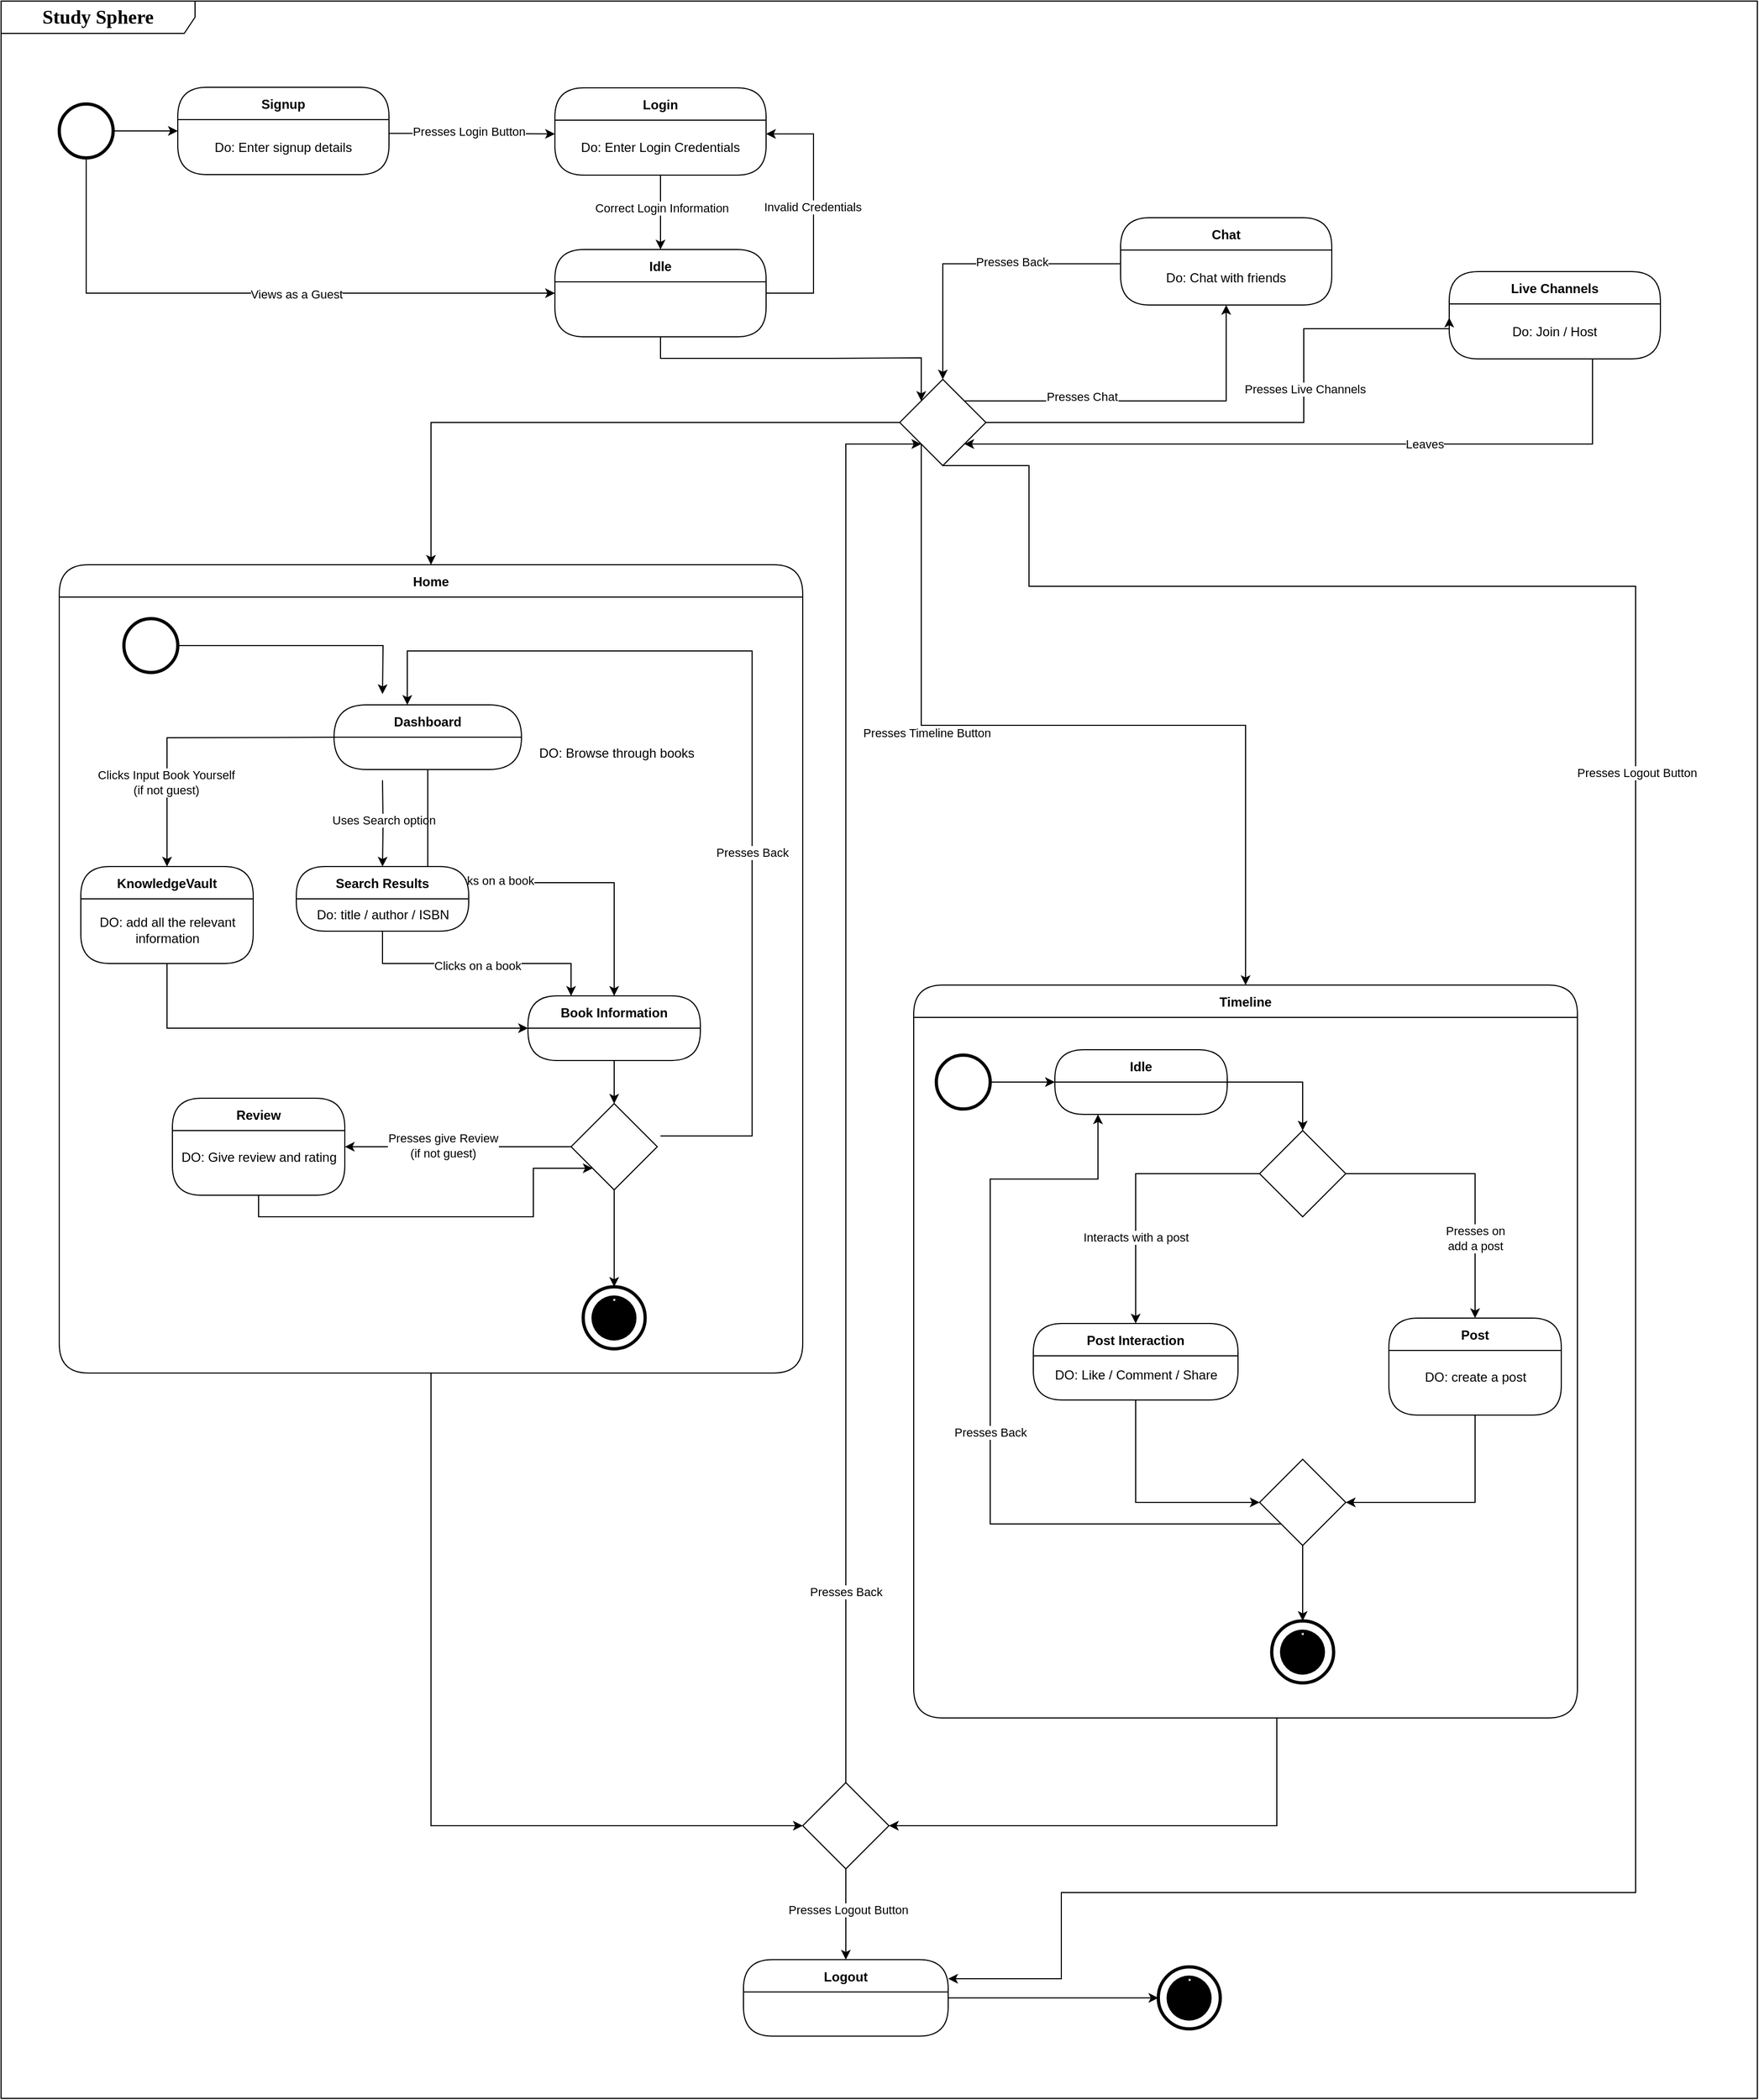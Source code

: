 <mxfile version="26.2.13">
  <diagram name="Page-1" id="58cdce13-f638-feb5-8d6f-7d28b1aa9fa0">
    <mxGraphModel dx="410" dy="1405" grid="0" gridSize="10" guides="1" tooltips="1" connect="1" arrows="1" fold="1" page="1" pageScale="1" pageWidth="1100" pageHeight="850" background="none" math="0" shadow="0">
      <root>
        <mxCell id="0" />
        <mxCell id="1" parent="0" />
        <mxCell id="VmB3OEbuThCwK-7lXrYv-218" style="edgeStyle=orthogonalEdgeStyle;rounded=0;orthogonalLoop=1;jettySize=auto;html=1;exitX=0.5;exitY=1;exitDx=0;exitDy=0;entryX=0;entryY=0.5;entryDx=0;entryDy=0;" parent="1" source="VmB3OEbuThCwK-7lXrYv-219" target="VmB3OEbuThCwK-7lXrYv-318" edge="1">
          <mxGeometry relative="1" as="geometry" />
        </mxCell>
        <mxCell id="VmB3OEbuThCwK-7lXrYv-223" value="" style="group" parent="1" vertex="1" connectable="0">
          <mxGeometry x="3564" y="2105" width="57.5" height="57.5" as="geometry" />
        </mxCell>
        <mxCell id="VmB3OEbuThCwK-7lXrYv-224" value="&lt;hr&gt;&lt;p style=&quot;line-height: 150%;&quot;&gt;&lt;br&gt;&lt;/p&gt;" style="ellipse;whiteSpace=wrap;html=1;aspect=fixed;strokeWidth=3;labelBackgroundColor=none;" parent="VmB3OEbuThCwK-7lXrYv-223" vertex="1">
          <mxGeometry width="57.5" height="57.5" as="geometry" />
        </mxCell>
        <mxCell id="VmB3OEbuThCwK-7lXrYv-225" value="&lt;hr&gt;&lt;p style=&quot;line-height: 150%;&quot;&gt;&lt;br&gt;&lt;/p&gt;" style="ellipse;whiteSpace=wrap;html=1;aspect=fixed;strokeWidth=3;strokeColor=none;labelBackgroundColor=none;fillColor=#000000;" parent="VmB3OEbuThCwK-7lXrYv-223" vertex="1">
          <mxGeometry x="7.667" y="8" width="41.818" height="41.818" as="geometry" />
        </mxCell>
        <mxCell id="VmB3OEbuThCwK-7lXrYv-237" style="edgeStyle=orthogonalEdgeStyle;rounded=0;orthogonalLoop=1;jettySize=auto;html=1;exitX=0.5;exitY=1;exitDx=0;exitDy=0;entryX=0;entryY=0;entryDx=0;entryDy=0;" parent="1" source="VmB3OEbuThCwK-7lXrYv-238" target="VmB3OEbuThCwK-7lXrYv-256" edge="1">
          <mxGeometry relative="1" as="geometry" />
        </mxCell>
        <mxCell id="VmB3OEbuThCwK-7lXrYv-249" style="edgeStyle=orthogonalEdgeStyle;rounded=0;orthogonalLoop=1;jettySize=auto;html=1;exitX=0;exitY=0.5;exitDx=0;exitDy=0;entryX=0.5;entryY=0;entryDx=0;entryDy=0;" parent="1" source="VmB3OEbuThCwK-7lXrYv-256" target="VmB3OEbuThCwK-7lXrYv-219" edge="1">
          <mxGeometry relative="1" as="geometry" />
        </mxCell>
        <mxCell id="VmB3OEbuThCwK-7lXrYv-250" style="edgeStyle=orthogonalEdgeStyle;rounded=0;orthogonalLoop=1;jettySize=auto;html=1;exitX=0;exitY=1;exitDx=0;exitDy=0;entryX=0.5;entryY=0;entryDx=0;entryDy=0;" parent="1" source="VmB3OEbuThCwK-7lXrYv-256" target="VmB3OEbuThCwK-7lXrYv-283" edge="1">
          <mxGeometry relative="1" as="geometry" />
        </mxCell>
        <mxCell id="VmB3OEbuThCwK-7lXrYv-251" value="Presses Timeline Button" style="edgeLabel;html=1;align=center;verticalAlign=middle;resizable=0;points=[];" parent="VmB3OEbuThCwK-7lXrYv-250" vertex="1" connectable="0">
          <mxGeometry x="-0.337" y="3" relative="1" as="geometry">
            <mxPoint y="10" as="offset" />
          </mxGeometry>
        </mxCell>
        <mxCell id="VmB3OEbuThCwK-7lXrYv-252" style="edgeStyle=orthogonalEdgeStyle;rounded=0;orthogonalLoop=1;jettySize=auto;html=1;exitX=1;exitY=0;exitDx=0;exitDy=0;entryX=0.5;entryY=1;entryDx=0;entryDy=0;" parent="1" source="VmB3OEbuThCwK-7lXrYv-256" target="VmB3OEbuThCwK-7lXrYv-307" edge="1">
          <mxGeometry relative="1" as="geometry" />
        </mxCell>
        <mxCell id="VmB3OEbuThCwK-7lXrYv-253" value="Presses Chat" style="edgeLabel;html=1;align=center;verticalAlign=middle;resizable=0;points=[];" parent="VmB3OEbuThCwK-7lXrYv-252" vertex="1" connectable="0">
          <mxGeometry x="-0.347" y="4" relative="1" as="geometry">
            <mxPoint as="offset" />
          </mxGeometry>
        </mxCell>
        <mxCell id="VmB3OEbuThCwK-7lXrYv-254" style="edgeStyle=orthogonalEdgeStyle;rounded=0;orthogonalLoop=1;jettySize=auto;html=1;exitX=1;exitY=0.5;exitDx=0;exitDy=0;entryX=0;entryY=0.25;entryDx=0;entryDy=0;" parent="1" source="VmB3OEbuThCwK-7lXrYv-256" target="VmB3OEbuThCwK-7lXrYv-312" edge="1">
          <mxGeometry relative="1" as="geometry">
            <Array as="points">
              <mxPoint x="3699" y="672" />
              <mxPoint x="3699" y="585" />
            </Array>
          </mxGeometry>
        </mxCell>
        <mxCell id="VmB3OEbuThCwK-7lXrYv-255" value="Presses Live Channels" style="edgeLabel;html=1;align=center;verticalAlign=middle;resizable=0;points=[];" parent="VmB3OEbuThCwK-7lXrYv-254" vertex="1" connectable="0">
          <mxGeometry x="0.239" y="-1" relative="1" as="geometry">
            <mxPoint as="offset" />
          </mxGeometry>
        </mxCell>
        <mxCell id="VmB3OEbuThCwK-7lXrYv-256" value="" style="rhombus;whiteSpace=wrap;html=1;" parent="1" vertex="1">
          <mxGeometry x="3324" y="632" width="80" height="80" as="geometry" />
        </mxCell>
        <mxCell id="VmB3OEbuThCwK-7lXrYv-282" style="edgeStyle=orthogonalEdgeStyle;rounded=0;orthogonalLoop=1;jettySize=auto;html=1;exitX=0.5;exitY=1;exitDx=0;exitDy=0;entryX=1;entryY=0.5;entryDx=0;entryDy=0;" parent="1" source="VmB3OEbuThCwK-7lXrYv-283" target="VmB3OEbuThCwK-7lXrYv-318" edge="1">
          <mxGeometry relative="1" as="geometry">
            <Array as="points">
              <mxPoint x="3674" y="1974" />
            </Array>
          </mxGeometry>
        </mxCell>
        <mxCell id="VmB3OEbuThCwK-7lXrYv-306" value="Chat" style="swimlane;fontStyle=1;align=center;verticalAlign=middle;childLayout=stackLayout;horizontal=1;startSize=30;horizontalStack=0;resizeParent=0;resizeLast=1;container=0;collapsible=0;rounded=1;arcSize=30;swimlaneFillColor=none;dropTarget=0;" parent="1" vertex="1">
          <mxGeometry x="3529" y="482" width="196" height="81" as="geometry" />
        </mxCell>
        <mxCell id="VmB3OEbuThCwK-7lXrYv-307" value="Do: Chat with friends" style="text;html=1;strokeColor=none;fillColor=none;align=center;verticalAlign=middle;spacingLeft=4;spacingRight=4;whiteSpace=wrap;overflow=hidden;rotatable=0;fontColor=#000000;" parent="VmB3OEbuThCwK-7lXrYv-306" vertex="1">
          <mxGeometry y="30" width="196" height="51" as="geometry" />
        </mxCell>
        <mxCell id="VmB3OEbuThCwK-7lXrYv-308" value="Subtitle" style="text;html=1;strokeColor=none;fillColor=none;align=center;verticalAlign=middle;spacingLeft=4;spacingRight=4;whiteSpace=wrap;overflow=hidden;rotatable=0;fontColor=#000000;" parent="VmB3OEbuThCwK-7lXrYv-306" vertex="1">
          <mxGeometry y="81" width="196" as="geometry" />
        </mxCell>
        <mxCell id="VmB3OEbuThCwK-7lXrYv-309" style="edgeStyle=orthogonalEdgeStyle;rounded=0;orthogonalLoop=1;jettySize=auto;html=1;exitX=0;exitY=0.25;exitDx=0;exitDy=0;entryX=0.5;entryY=0;entryDx=0;entryDy=0;" parent="1" source="VmB3OEbuThCwK-7lXrYv-307" target="VmB3OEbuThCwK-7lXrYv-256" edge="1">
          <mxGeometry relative="1" as="geometry" />
        </mxCell>
        <mxCell id="VmB3OEbuThCwK-7lXrYv-310" value="Presses Back" style="edgeLabel;html=1;align=center;verticalAlign=middle;resizable=0;points=[];" parent="VmB3OEbuThCwK-7lXrYv-309" vertex="1" connectable="0">
          <mxGeometry x="-0.255" y="-2" relative="1" as="geometry">
            <mxPoint as="offset" />
          </mxGeometry>
        </mxCell>
        <mxCell id="VmB3OEbuThCwK-7lXrYv-311" value="Live Channels" style="swimlane;fontStyle=1;align=center;verticalAlign=middle;childLayout=stackLayout;horizontal=1;startSize=30;horizontalStack=0;resizeParent=0;resizeLast=1;container=0;collapsible=0;rounded=1;arcSize=30;swimlaneFillColor=none;dropTarget=0;" parent="1" vertex="1">
          <mxGeometry x="3834" y="532" width="196" height="81" as="geometry" />
        </mxCell>
        <mxCell id="VmB3OEbuThCwK-7lXrYv-312" value="Do: Join / Host" style="text;html=1;strokeColor=none;fillColor=none;align=center;verticalAlign=middle;spacingLeft=4;spacingRight=4;whiteSpace=wrap;overflow=hidden;rotatable=0;fontColor=#000000;" parent="VmB3OEbuThCwK-7lXrYv-311" vertex="1">
          <mxGeometry y="30" width="196" height="51" as="geometry" />
        </mxCell>
        <mxCell id="VmB3OEbuThCwK-7lXrYv-313" value="Subtitle" style="text;html=1;strokeColor=none;fillColor=none;align=center;verticalAlign=middle;spacingLeft=4;spacingRight=4;whiteSpace=wrap;overflow=hidden;rotatable=0;fontColor=#000000;" parent="VmB3OEbuThCwK-7lXrYv-311" vertex="1">
          <mxGeometry y="81" width="196" as="geometry" />
        </mxCell>
        <mxCell id="VmB3OEbuThCwK-7lXrYv-314" style="edgeStyle=orthogonalEdgeStyle;rounded=0;orthogonalLoop=1;jettySize=auto;html=1;entryX=0.5;entryY=0;entryDx=0;entryDy=0;exitX=0.5;exitY=1;exitDx=0;exitDy=0;" parent="1" source="VmB3OEbuThCwK-7lXrYv-318" target="VmB3OEbuThCwK-7lXrYv-320" edge="1">
          <mxGeometry relative="1" as="geometry">
            <mxPoint x="3254" y="2114" as="sourcePoint" />
          </mxGeometry>
        </mxCell>
        <mxCell id="VmB3OEbuThCwK-7lXrYv-315" value="Presses Logout Button" style="edgeLabel;html=1;align=center;verticalAlign=middle;resizable=0;points=[];" parent="VmB3OEbuThCwK-7lXrYv-314" vertex="1" connectable="0">
          <mxGeometry x="-0.108" y="2" relative="1" as="geometry">
            <mxPoint as="offset" />
          </mxGeometry>
        </mxCell>
        <mxCell id="VmB3OEbuThCwK-7lXrYv-316" style="edgeStyle=orthogonalEdgeStyle;rounded=0;orthogonalLoop=1;jettySize=auto;html=1;exitX=0.5;exitY=0;exitDx=0;exitDy=0;entryX=0;entryY=1;entryDx=0;entryDy=0;" parent="1" source="VmB3OEbuThCwK-7lXrYv-318" target="VmB3OEbuThCwK-7lXrYv-256" edge="1">
          <mxGeometry relative="1" as="geometry">
            <Array as="points">
              <mxPoint x="3274" y="692" />
            </Array>
            <mxPoint x="3312" y="740" as="targetPoint" />
          </mxGeometry>
        </mxCell>
        <mxCell id="VmB3OEbuThCwK-7lXrYv-317" value="Presses Back" style="edgeLabel;html=1;align=center;verticalAlign=middle;resizable=0;points=[];" parent="VmB3OEbuThCwK-7lXrYv-316" vertex="1" connectable="0">
          <mxGeometry x="-0.416" y="2" relative="1" as="geometry">
            <mxPoint x="2" y="206" as="offset" />
          </mxGeometry>
        </mxCell>
        <mxCell id="VmB3OEbuThCwK-7lXrYv-318" value="" style="rhombus;whiteSpace=wrap;html=1;" parent="1" vertex="1">
          <mxGeometry x="3234" y="1934" width="80" height="80" as="geometry" />
        </mxCell>
        <mxCell id="VmB3OEbuThCwK-7lXrYv-319" style="edgeStyle=orthogonalEdgeStyle;rounded=0;orthogonalLoop=1;jettySize=auto;html=1;exitX=1;exitY=0.5;exitDx=0;exitDy=0;entryX=0;entryY=0.5;entryDx=0;entryDy=0;" parent="1" source="VmB3OEbuThCwK-7lXrYv-320" target="VmB3OEbuThCwK-7lXrYv-224" edge="1">
          <mxGeometry relative="1" as="geometry" />
        </mxCell>
        <mxCell id="VmB3OEbuThCwK-7lXrYv-320" value="Logout" style="swimlane;fontStyle=1;align=center;verticalAlign=middle;childLayout=stackLayout;horizontal=1;startSize=30;horizontalStack=0;resizeParent=0;resizeLast=1;container=0;collapsible=0;rounded=1;arcSize=30;swimlaneFillColor=none;dropTarget=0;" parent="1" vertex="1">
          <mxGeometry x="3179" y="2098.25" width="190" height="71" as="geometry" />
        </mxCell>
        <mxCell id="VmB3OEbuThCwK-7lXrYv-321" style="edgeStyle=orthogonalEdgeStyle;rounded=0;orthogonalLoop=1;jettySize=auto;html=1;exitX=0.5;exitY=1;exitDx=0;exitDy=0;entryX=1;entryY=1;entryDx=0;entryDy=0;" parent="1" source="VmB3OEbuThCwK-7lXrYv-312" target="VmB3OEbuThCwK-7lXrYv-256" edge="1">
          <mxGeometry relative="1" as="geometry">
            <Array as="points">
              <mxPoint x="3967" y="692" />
            </Array>
          </mxGeometry>
        </mxCell>
        <mxCell id="VmB3OEbuThCwK-7lXrYv-322" value="Leaves" style="edgeLabel;html=1;align=center;verticalAlign=middle;resizable=0;points=[];" parent="VmB3OEbuThCwK-7lXrYv-321" vertex="1" connectable="0">
          <mxGeometry x="-0.225" relative="1" as="geometry">
            <mxPoint as="offset" />
          </mxGeometry>
        </mxCell>
        <mxCell id="VmB3OEbuThCwK-7lXrYv-323" style="edgeStyle=orthogonalEdgeStyle;rounded=0;orthogonalLoop=1;jettySize=auto;html=1;exitX=0.5;exitY=1;exitDx=0;exitDy=0;entryX=1;entryY=0.25;entryDx=0;entryDy=0;" parent="1" source="VmB3OEbuThCwK-7lXrYv-256" target="VmB3OEbuThCwK-7lXrYv-320" edge="1">
          <mxGeometry relative="1" as="geometry">
            <Array as="points">
              <mxPoint x="3444" y="824" />
              <mxPoint x="4007" y="824" />
              <mxPoint x="4007" y="2036" />
              <mxPoint x="3474" y="2036" />
              <mxPoint x="3474" y="2116" />
            </Array>
          </mxGeometry>
        </mxCell>
        <mxCell id="VmB3OEbuThCwK-7lXrYv-324" value="Presses Logout Button" style="edgeLabel;html=1;align=center;verticalAlign=middle;resizable=0;points=[];" parent="VmB3OEbuThCwK-7lXrYv-323" vertex="1" connectable="0">
          <mxGeometry x="0.384" y="1" relative="1" as="geometry">
            <mxPoint y="-930" as="offset" />
          </mxGeometry>
        </mxCell>
        <mxCell id="VmB3OEbuThCwK-7lXrYv-326" value="" style="group" parent="1" vertex="1" connectable="0">
          <mxGeometry x="2544" y="804" width="1576" height="1423" as="geometry" />
        </mxCell>
        <mxCell id="VmB3OEbuThCwK-7lXrYv-330" value="&lt;span style=&quot;font-size: 18px;&quot;&gt;&lt;b&gt;Study Sphere&lt;/b&gt;&lt;/span&gt;" style="shape=umlFrame;whiteSpace=wrap;html=1;rounded=1;shadow=0;comic=0;labelBackgroundColor=none;strokeWidth=1;fontFamily=Verdana;fontSize=12;align=center;width=180;height=30;movable=1;resizable=1;rotatable=1;deletable=1;editable=1;locked=0;connectable=1;" parent="VmB3OEbuThCwK-7lXrYv-326" vertex="1">
          <mxGeometry x="-54" y="-523" width="1630" height="1946" as="geometry" />
        </mxCell>
        <mxCell id="VmB3OEbuThCwK-7lXrYv-219" value="Home" style="swimlane;fontStyle=1;align=center;verticalAlign=middle;childLayout=stackLayout;horizontal=1;startSize=30;horizontalStack=0;resizeParent=0;resizeLast=1;container=0;collapsible=0;rounded=1;arcSize=30;swimlaneFillColor=none;dropTarget=0;labelBackgroundColor=none;" parent="VmB3OEbuThCwK-7lXrYv-326" vertex="1">
          <mxGeometry width="690" height="750" as="geometry" />
        </mxCell>
        <mxCell id="VmB3OEbuThCwK-7lXrYv-241" style="edgeStyle=orthogonalEdgeStyle;rounded=0;orthogonalLoop=1;jettySize=auto;html=1;exitX=1;exitY=0.5;exitDx=0;exitDy=0;entryX=0.5;entryY=0;entryDx=0;entryDy=0;" parent="VmB3OEbuThCwK-7lXrYv-326" source="VmB3OEbuThCwK-7lXrYv-242" edge="1">
          <mxGeometry relative="1" as="geometry">
            <mxPoint x="300" y="120" as="targetPoint" />
          </mxGeometry>
        </mxCell>
        <mxCell id="VmB3OEbuThCwK-7lXrYv-242" value="" style="ellipse;whiteSpace=wrap;html=1;aspect=fixed;strokeWidth=3;labelBackgroundColor=none;" parent="VmB3OEbuThCwK-7lXrYv-326" vertex="1">
          <mxGeometry x="60" y="50" width="50" height="50" as="geometry" />
        </mxCell>
        <mxCell id="VmB3OEbuThCwK-7lXrYv-244" style="edgeStyle=orthogonalEdgeStyle;rounded=0;orthogonalLoop=1;jettySize=auto;html=1;exitX=0.5;exitY=1;exitDx=0;exitDy=0;entryX=0.5;entryY=0;entryDx=0;entryDy=0;" parent="VmB3OEbuThCwK-7lXrYv-326" target="VmB3OEbuThCwK-7lXrYv-265" edge="1">
          <mxGeometry relative="1" as="geometry">
            <mxPoint x="300" y="200" as="sourcePoint" />
          </mxGeometry>
        </mxCell>
        <mxCell id="VmB3OEbuThCwK-7lXrYv-245" value="Uses Search option" style="edgeLabel;html=1;align=center;verticalAlign=middle;resizable=0;points=[];" parent="VmB3OEbuThCwK-7lXrYv-244" vertex="1" connectable="0">
          <mxGeometry x="-0.08" relative="1" as="geometry">
            <mxPoint as="offset" />
          </mxGeometry>
        </mxCell>
        <mxCell id="VmB3OEbuThCwK-7lXrYv-246" style="edgeStyle=orthogonalEdgeStyle;rounded=0;orthogonalLoop=1;jettySize=auto;html=1;exitX=0;exitY=0.5;exitDx=0;exitDy=0;entryX=0.5;entryY=0;entryDx=0;entryDy=0;" parent="VmB3OEbuThCwK-7lXrYv-326" target="VmB3OEbuThCwK-7lXrYv-267" edge="1">
          <mxGeometry relative="1" as="geometry">
            <mxPoint x="260" y="160" as="sourcePoint" />
          </mxGeometry>
        </mxCell>
        <mxCell id="VmB3OEbuThCwK-7lXrYv-247" value="&lt;div&gt;Clicks Input Book Yourself&lt;/div&gt;&lt;div&gt;(if not guest)&lt;br&gt;&lt;/div&gt;" style="edgeLabel;html=1;align=center;verticalAlign=middle;resizable=0;points=[];" parent="VmB3OEbuThCwK-7lXrYv-246" vertex="1" connectable="0">
          <mxGeometry x="0.44" y="-1" relative="1" as="geometry">
            <mxPoint as="offset" />
          </mxGeometry>
        </mxCell>
        <mxCell id="VmB3OEbuThCwK-7lXrYv-257" style="edgeStyle=orthogonalEdgeStyle;rounded=0;orthogonalLoop=1;jettySize=auto;html=1;exitX=0.5;exitY=1;exitDx=0;exitDy=0;" parent="VmB3OEbuThCwK-7lXrYv-326" source="VmB3OEbuThCwK-7lXrYv-259" target="VmB3OEbuThCwK-7lXrYv-261" edge="1">
          <mxGeometry relative="1" as="geometry" />
        </mxCell>
        <mxCell id="VmB3OEbuThCwK-7lXrYv-258" value="Clicks on a book" style="edgeLabel;html=1;align=center;verticalAlign=middle;resizable=0;points=[];" parent="VmB3OEbuThCwK-7lXrYv-257" vertex="1" connectable="0">
          <mxGeometry x="-0.148" y="2" relative="1" as="geometry">
            <mxPoint as="offset" />
          </mxGeometry>
        </mxCell>
        <mxCell id="VmB3OEbuThCwK-7lXrYv-259" value="Dashboard" style="swimlane;fontStyle=1;align=center;verticalAlign=middle;childLayout=stackLayout;horizontal=1;startSize=30;horizontalStack=0;resizeParent=0;resizeLast=1;container=0;collapsible=0;rounded=1;arcSize=50;swimlaneFillColor=none;dropTarget=0;" parent="VmB3OEbuThCwK-7lXrYv-326" vertex="1">
          <mxGeometry x="255" y="130" width="174" height="60" as="geometry" />
        </mxCell>
        <mxCell id="VmB3OEbuThCwK-7lXrYv-260" style="edgeStyle=orthogonalEdgeStyle;rounded=0;orthogonalLoop=1;jettySize=auto;html=1;exitX=0.5;exitY=1;exitDx=0;exitDy=0;entryX=0.5;entryY=0;entryDx=0;entryDy=0;" parent="VmB3OEbuThCwK-7lXrYv-326" source="VmB3OEbuThCwK-7lXrYv-261" target="VmB3OEbuThCwK-7lXrYv-273" edge="1">
          <mxGeometry relative="1" as="geometry" />
        </mxCell>
        <mxCell id="VmB3OEbuThCwK-7lXrYv-261" value="Book Information" style="swimlane;fontStyle=1;align=center;verticalAlign=middle;childLayout=stackLayout;horizontal=1;startSize=30;horizontalStack=0;resizeParent=0;resizeLast=1;container=0;collapsible=0;rounded=1;arcSize=30;swimlaneFillColor=none;dropTarget=0;" parent="VmB3OEbuThCwK-7lXrYv-326" vertex="1">
          <mxGeometry x="435" y="400.0" width="160" height="60" as="geometry" />
        </mxCell>
        <mxCell id="VmB3OEbuThCwK-7lXrYv-262" value="DO: Browse through books" style="text;html=1;align=center;verticalAlign=middle;resizable=0;points=[];autosize=1;strokeColor=none;fillColor=none;" parent="VmB3OEbuThCwK-7lXrYv-326" vertex="1">
          <mxGeometry x="432" y="160" width="170" height="30" as="geometry" />
        </mxCell>
        <mxCell id="VmB3OEbuThCwK-7lXrYv-263" style="edgeStyle=orthogonalEdgeStyle;rounded=0;orthogonalLoop=1;jettySize=auto;html=1;exitX=0.5;exitY=1;exitDx=0;exitDy=0;entryX=0.25;entryY=0;entryDx=0;entryDy=0;" parent="VmB3OEbuThCwK-7lXrYv-326" source="VmB3OEbuThCwK-7lXrYv-265" target="VmB3OEbuThCwK-7lXrYv-261" edge="1">
          <mxGeometry relative="1" as="geometry" />
        </mxCell>
        <mxCell id="VmB3OEbuThCwK-7lXrYv-264" value="Clicks on a book" style="edgeLabel;html=1;align=center;verticalAlign=middle;resizable=0;points=[];" parent="VmB3OEbuThCwK-7lXrYv-263" vertex="1" connectable="0">
          <mxGeometry x="0.006" y="-2" relative="1" as="geometry">
            <mxPoint as="offset" />
          </mxGeometry>
        </mxCell>
        <mxCell id="VmB3OEbuThCwK-7lXrYv-265" value="Search Results" style="swimlane;fontStyle=1;align=center;verticalAlign=middle;childLayout=stackLayout;horizontal=1;startSize=30;horizontalStack=0;resizeParent=0;resizeLast=1;container=0;collapsible=0;rounded=1;arcSize=30;swimlaneFillColor=none;dropTarget=0;" parent="VmB3OEbuThCwK-7lXrYv-326" vertex="1">
          <mxGeometry x="220" y="280" width="160" height="60" as="geometry" />
        </mxCell>
        <mxCell id="VmB3OEbuThCwK-7lXrYv-266" style="edgeStyle=orthogonalEdgeStyle;rounded=0;orthogonalLoop=1;jettySize=auto;html=1;exitX=0.5;exitY=1;exitDx=0;exitDy=0;entryX=0;entryY=0.5;entryDx=0;entryDy=0;" parent="VmB3OEbuThCwK-7lXrYv-326" source="VmB3OEbuThCwK-7lXrYv-267" target="VmB3OEbuThCwK-7lXrYv-261" edge="1">
          <mxGeometry relative="1" as="geometry" />
        </mxCell>
        <mxCell id="VmB3OEbuThCwK-7lXrYv-267" value="KnowledgeVault" style="swimlane;fontStyle=1;align=center;verticalAlign=middle;childLayout=stackLayout;horizontal=1;startSize=30;horizontalStack=0;resizeParent=0;resizeLast=1;container=0;collapsible=0;rounded=1;arcSize=30;swimlaneFillColor=none;dropTarget=0;" parent="VmB3OEbuThCwK-7lXrYv-326" vertex="1">
          <mxGeometry x="20" y="280" width="160" height="90" as="geometry" />
        </mxCell>
        <mxCell id="VmB3OEbuThCwK-7lXrYv-268" value="&lt;div&gt;DO: add all the relevant&lt;/div&gt;&lt;div&gt;information&lt;br&gt;&lt;/div&gt;" style="text;html=1;align=center;verticalAlign=middle;resizable=0;points=[];autosize=1;strokeColor=none;fillColor=none;" parent="VmB3OEbuThCwK-7lXrYv-326" vertex="1">
          <mxGeometry x="25" y="319.0" width="150" height="40" as="geometry" />
        </mxCell>
        <mxCell id="VmB3OEbuThCwK-7lXrYv-269" value="Do: title / author / ISBN" style="text;html=1;align=center;verticalAlign=middle;resizable=0;points=[];autosize=1;strokeColor=none;fillColor=none;" parent="VmB3OEbuThCwK-7lXrYv-326" vertex="1">
          <mxGeometry x="225" y="310" width="150" height="30" as="geometry" />
        </mxCell>
        <mxCell id="VmB3OEbuThCwK-7lXrYv-270" style="edgeStyle=orthogonalEdgeStyle;rounded=0;orthogonalLoop=1;jettySize=auto;html=1;exitX=1;exitY=0.5;exitDx=0;exitDy=0;entryX=1;entryY=0;entryDx=0;entryDy=0;" parent="VmB3OEbuThCwK-7lXrYv-326" edge="1">
          <mxGeometry relative="1" as="geometry">
            <Array as="points">
              <mxPoint x="643" y="530.0" />
              <mxPoint x="643" y="80" />
              <mxPoint x="323" y="80" />
            </Array>
            <mxPoint x="558" y="530" as="sourcePoint" />
            <mxPoint x="323" y="130" as="targetPoint" />
          </mxGeometry>
        </mxCell>
        <mxCell id="VmB3OEbuThCwK-7lXrYv-271" value="Presses Back" style="edgeLabel;html=1;align=center;verticalAlign=middle;resizable=0;points=[];" parent="VmB3OEbuThCwK-7lXrYv-270" vertex="1" connectable="0">
          <mxGeometry x="-0.231" relative="1" as="geometry">
            <mxPoint as="offset" />
          </mxGeometry>
        </mxCell>
        <mxCell id="VmB3OEbuThCwK-7lXrYv-272" style="edgeStyle=orthogonalEdgeStyle;rounded=0;orthogonalLoop=1;jettySize=auto;html=1;exitX=0.5;exitY=1;exitDx=0;exitDy=0;entryX=0.5;entryY=0;entryDx=0;entryDy=0;" parent="VmB3OEbuThCwK-7lXrYv-326" source="VmB3OEbuThCwK-7lXrYv-273" target="VmB3OEbuThCwK-7lXrYv-278" edge="1">
          <mxGeometry relative="1" as="geometry" />
        </mxCell>
        <mxCell id="VmB3OEbuThCwK-7lXrYv-273" value="" style="rhombus;whiteSpace=wrap;html=1;" parent="VmB3OEbuThCwK-7lXrYv-326" vertex="1">
          <mxGeometry x="475" y="500.0" width="80" height="80" as="geometry" />
        </mxCell>
        <mxCell id="VmB3OEbuThCwK-7lXrYv-274" style="edgeStyle=orthogonalEdgeStyle;rounded=0;orthogonalLoop=1;jettySize=auto;html=1;exitX=0.5;exitY=1;exitDx=0;exitDy=0;entryX=0;entryY=1;entryDx=0;entryDy=0;" parent="VmB3OEbuThCwK-7lXrYv-326" source="VmB3OEbuThCwK-7lXrYv-275" target="VmB3OEbuThCwK-7lXrYv-273" edge="1">
          <mxGeometry relative="1" as="geometry">
            <Array as="points">
              <mxPoint x="185" y="605.0" />
              <mxPoint x="440" y="605.0" />
              <mxPoint x="440" y="560.0" />
            </Array>
          </mxGeometry>
        </mxCell>
        <mxCell id="VmB3OEbuThCwK-7lXrYv-275" value="Review" style="swimlane;fontStyle=1;align=center;verticalAlign=middle;childLayout=stackLayout;horizontal=1;startSize=30;horizontalStack=0;resizeParent=0;resizeLast=1;container=0;collapsible=0;rounded=1;arcSize=30;swimlaneFillColor=none;dropTarget=0;" parent="VmB3OEbuThCwK-7lXrYv-326" vertex="1">
          <mxGeometry x="105" y="495.0" width="160" height="90" as="geometry" />
        </mxCell>
        <mxCell id="VmB3OEbuThCwK-7lXrYv-276" value="&lt;div&gt;DO: Give review and rating&lt;br&gt;&lt;/div&gt;" style="text;html=1;align=center;verticalAlign=middle;resizable=0;points=[];autosize=1;strokeColor=none;fillColor=none;" parent="VmB3OEbuThCwK-7lXrYv-326" vertex="1">
          <mxGeometry x="100" y="535.0" width="170" height="30" as="geometry" />
        </mxCell>
        <mxCell id="VmB3OEbuThCwK-7lXrYv-277" value="" style="group" parent="VmB3OEbuThCwK-7lXrYv-326" vertex="1" connectable="0">
          <mxGeometry x="486.25" y="670.0" width="57.5" height="57.5" as="geometry" />
        </mxCell>
        <mxCell id="VmB3OEbuThCwK-7lXrYv-278" value="&lt;hr&gt;&lt;p style=&quot;line-height: 150%;&quot;&gt;&lt;br&gt;&lt;/p&gt;" style="ellipse;whiteSpace=wrap;html=1;aspect=fixed;strokeWidth=3;labelBackgroundColor=none;" parent="VmB3OEbuThCwK-7lXrYv-277" vertex="1">
          <mxGeometry width="57.5" height="57.5" as="geometry" />
        </mxCell>
        <mxCell id="VmB3OEbuThCwK-7lXrYv-279" value="&lt;hr&gt;&lt;p style=&quot;line-height: 150%;&quot;&gt;&lt;br&gt;&lt;/p&gt;" style="ellipse;whiteSpace=wrap;html=1;aspect=fixed;strokeWidth=3;strokeColor=none;labelBackgroundColor=none;fillColor=#000000;" parent="VmB3OEbuThCwK-7lXrYv-277" vertex="1">
          <mxGeometry x="7.667" y="8" width="41.818" height="41.818" as="geometry" />
        </mxCell>
        <mxCell id="VmB3OEbuThCwK-7lXrYv-280" style="edgeStyle=orthogonalEdgeStyle;rounded=0;orthogonalLoop=1;jettySize=auto;html=1;exitX=0;exitY=0.5;exitDx=0;exitDy=0;entryX=0.971;entryY=0.167;entryDx=0;entryDy=0;entryPerimeter=0;" parent="VmB3OEbuThCwK-7lXrYv-326" source="VmB3OEbuThCwK-7lXrYv-273" target="VmB3OEbuThCwK-7lXrYv-276" edge="1">
          <mxGeometry relative="1" as="geometry" />
        </mxCell>
        <mxCell id="VmB3OEbuThCwK-7lXrYv-281" value="&lt;div&gt;Presses give Review&lt;/div&gt;&lt;div&gt;(if not guest)&lt;br&gt;&lt;/div&gt;" style="edgeLabel;html=1;align=center;verticalAlign=middle;resizable=0;points=[];" parent="VmB3OEbuThCwK-7lXrYv-280" vertex="1" connectable="0">
          <mxGeometry x="0.134" y="-1" relative="1" as="geometry">
            <mxPoint as="offset" />
          </mxGeometry>
        </mxCell>
        <mxCell id="VmB3OEbuThCwK-7lXrYv-327" value="" style="group" parent="1" vertex="1" connectable="0">
          <mxGeometry x="2544" y="361" width="700" height="231.5" as="geometry" />
        </mxCell>
        <mxCell id="VmB3OEbuThCwK-7lXrYv-220" value="Signup" style="swimlane;fontStyle=1;align=center;verticalAlign=middle;childLayout=stackLayout;horizontal=1;startSize=30;horizontalStack=0;resizeParent=0;resizeLast=1;container=0;collapsible=0;rounded=1;arcSize=30;swimlaneFillColor=none;dropTarget=0;" parent="VmB3OEbuThCwK-7lXrYv-327" vertex="1">
          <mxGeometry x="110" width="196" height="81" as="geometry" />
        </mxCell>
        <mxCell id="VmB3OEbuThCwK-7lXrYv-221" value="Do: Enter signup details" style="text;html=1;strokeColor=none;fillColor=none;align=center;verticalAlign=middle;spacingLeft=4;spacingRight=4;whiteSpace=wrap;overflow=hidden;rotatable=0;fontColor=#000000;" parent="VmB3OEbuThCwK-7lXrYv-220" vertex="1">
          <mxGeometry y="30" width="196" height="51" as="geometry" />
        </mxCell>
        <mxCell id="VmB3OEbuThCwK-7lXrYv-222" value="Subtitle" style="text;html=1;strokeColor=none;fillColor=none;align=center;verticalAlign=middle;spacingLeft=4;spacingRight=4;whiteSpace=wrap;overflow=hidden;rotatable=0;fontColor=#000000;" parent="VmB3OEbuThCwK-7lXrYv-220" vertex="1">
          <mxGeometry y="81" width="196" as="geometry" />
        </mxCell>
        <mxCell id="VmB3OEbuThCwK-7lXrYv-226" style="edgeStyle=orthogonalEdgeStyle;rounded=0;orthogonalLoop=1;jettySize=auto;html=1;exitX=1;exitY=0.5;exitDx=0;exitDy=0;entryX=0;entryY=0.5;entryDx=0;entryDy=0;" parent="VmB3OEbuThCwK-7lXrYv-327" source="VmB3OEbuThCwK-7lXrYv-229" target="VmB3OEbuThCwK-7lXrYv-220" edge="1">
          <mxGeometry relative="1" as="geometry" />
        </mxCell>
        <mxCell id="VmB3OEbuThCwK-7lXrYv-227" style="edgeStyle=orthogonalEdgeStyle;rounded=0;orthogonalLoop=1;jettySize=auto;html=1;exitX=0.5;exitY=1;exitDx=0;exitDy=0;entryX=0;entryY=0.5;entryDx=0;entryDy=0;" parent="VmB3OEbuThCwK-7lXrYv-327" source="VmB3OEbuThCwK-7lXrYv-229" target="VmB3OEbuThCwK-7lXrYv-238" edge="1">
          <mxGeometry relative="1" as="geometry" />
        </mxCell>
        <mxCell id="VmB3OEbuThCwK-7lXrYv-228" value="Views as a Guest" style="edgeLabel;html=1;align=center;verticalAlign=middle;resizable=0;points=[];" parent="VmB3OEbuThCwK-7lXrYv-227" vertex="1" connectable="0">
          <mxGeometry x="0.142" y="-1" relative="1" as="geometry">
            <mxPoint as="offset" />
          </mxGeometry>
        </mxCell>
        <mxCell id="VmB3OEbuThCwK-7lXrYv-229" value="" style="ellipse;whiteSpace=wrap;html=1;aspect=fixed;strokeWidth=3;labelBackgroundColor=none;" parent="VmB3OEbuThCwK-7lXrYv-327" vertex="1">
          <mxGeometry y="15.5" width="50" height="50" as="geometry" />
        </mxCell>
        <mxCell id="VmB3OEbuThCwK-7lXrYv-230" value="Login" style="swimlane;fontStyle=1;align=center;verticalAlign=middle;childLayout=stackLayout;horizontal=1;startSize=30;horizontalStack=0;resizeParent=0;resizeLast=1;container=0;collapsible=0;rounded=1;arcSize=30;swimlaneFillColor=none;dropTarget=0;" parent="VmB3OEbuThCwK-7lXrYv-327" vertex="1">
          <mxGeometry x="460" y="0.5" width="196" height="81" as="geometry" />
        </mxCell>
        <mxCell id="VmB3OEbuThCwK-7lXrYv-231" value="Do: Enter Login Credentials" style="text;html=1;strokeColor=none;fillColor=none;align=center;verticalAlign=middle;spacingLeft=4;spacingRight=4;whiteSpace=wrap;overflow=hidden;rotatable=0;fontColor=#000000;" parent="VmB3OEbuThCwK-7lXrYv-230" vertex="1">
          <mxGeometry y="30" width="196" height="51" as="geometry" />
        </mxCell>
        <mxCell id="VmB3OEbuThCwK-7lXrYv-232" value="Subtitle" style="text;html=1;strokeColor=none;fillColor=none;align=center;verticalAlign=middle;spacingLeft=4;spacingRight=4;whiteSpace=wrap;overflow=hidden;rotatable=0;fontColor=#000000;" parent="VmB3OEbuThCwK-7lXrYv-230" vertex="1">
          <mxGeometry y="81" width="196" as="geometry" />
        </mxCell>
        <mxCell id="VmB3OEbuThCwK-7lXrYv-233" style="edgeStyle=orthogonalEdgeStyle;rounded=0;orthogonalLoop=1;jettySize=auto;html=1;exitX=1;exitY=0.25;exitDx=0;exitDy=0;entryX=0;entryY=0.25;entryDx=0;entryDy=0;" parent="VmB3OEbuThCwK-7lXrYv-327" source="VmB3OEbuThCwK-7lXrYv-221" target="VmB3OEbuThCwK-7lXrYv-231" edge="1">
          <mxGeometry relative="1" as="geometry" />
        </mxCell>
        <mxCell id="VmB3OEbuThCwK-7lXrYv-234" value="Presses Login Button" style="edgeLabel;html=1;align=center;verticalAlign=middle;resizable=0;points=[];" parent="VmB3OEbuThCwK-7lXrYv-233" vertex="1" connectable="0">
          <mxGeometry x="-0.338" y="2" relative="1" as="geometry">
            <mxPoint x="23" as="offset" />
          </mxGeometry>
        </mxCell>
        <mxCell id="VmB3OEbuThCwK-7lXrYv-235" style="edgeStyle=orthogonalEdgeStyle;rounded=0;orthogonalLoop=1;jettySize=auto;html=1;exitX=1;exitY=0.5;exitDx=0;exitDy=0;entryX=1;entryY=0.25;entryDx=0;entryDy=0;" parent="VmB3OEbuThCwK-7lXrYv-327" source="VmB3OEbuThCwK-7lXrYv-238" target="VmB3OEbuThCwK-7lXrYv-231" edge="1">
          <mxGeometry relative="1" as="geometry">
            <Array as="points">
              <mxPoint x="700" y="190.5" />
              <mxPoint x="700" y="43.5" />
            </Array>
          </mxGeometry>
        </mxCell>
        <mxCell id="VmB3OEbuThCwK-7lXrYv-236" value="Invalid Credentials" style="edgeLabel;html=1;align=center;verticalAlign=middle;resizable=0;points=[];" parent="VmB3OEbuThCwK-7lXrYv-235" vertex="1" connectable="0">
          <mxGeometry x="0.068" y="1" relative="1" as="geometry">
            <mxPoint y="2" as="offset" />
          </mxGeometry>
        </mxCell>
        <mxCell id="VmB3OEbuThCwK-7lXrYv-238" value="Idle" style="swimlane;fontStyle=1;align=center;verticalAlign=middle;childLayout=stackLayout;horizontal=1;startSize=30;horizontalStack=0;resizeParent=0;resizeLast=1;container=0;collapsible=0;rounded=1;arcSize=30;swimlaneFillColor=none;dropTarget=0;" parent="VmB3OEbuThCwK-7lXrYv-327" vertex="1">
          <mxGeometry x="460" y="150.5" width="196" height="81" as="geometry" />
        </mxCell>
        <mxCell id="VmB3OEbuThCwK-7lXrYv-239" style="edgeStyle=orthogonalEdgeStyle;rounded=0;orthogonalLoop=1;jettySize=auto;html=1;exitX=0.5;exitY=1;exitDx=0;exitDy=0;entryX=0.5;entryY=0;entryDx=0;entryDy=0;" parent="VmB3OEbuThCwK-7lXrYv-327" source="VmB3OEbuThCwK-7lXrYv-231" target="VmB3OEbuThCwK-7lXrYv-238" edge="1">
          <mxGeometry relative="1" as="geometry" />
        </mxCell>
        <mxCell id="VmB3OEbuThCwK-7lXrYv-240" value="Correct Login Information" style="edgeLabel;html=1;align=center;verticalAlign=middle;resizable=0;points=[];" parent="VmB3OEbuThCwK-7lXrYv-239" vertex="1" connectable="0">
          <mxGeometry x="-0.13" y="1" relative="1" as="geometry">
            <mxPoint as="offset" />
          </mxGeometry>
        </mxCell>
        <mxCell id="VmB3OEbuThCwK-7lXrYv-329" value="" style="group" parent="1" vertex="1" connectable="0">
          <mxGeometry x="3337" y="1194" width="616" height="680" as="geometry" />
        </mxCell>
        <mxCell id="VmB3OEbuThCwK-7lXrYv-283" value="Timeline" style="swimlane;fontStyle=1;align=center;verticalAlign=middle;childLayout=stackLayout;horizontal=1;startSize=30;horizontalStack=0;resizeParent=0;resizeLast=1;container=0;collapsible=0;rounded=1;arcSize=30;swimlaneFillColor=none;dropTarget=0;labelBackgroundColor=none;" parent="VmB3OEbuThCwK-7lXrYv-329" vertex="1">
          <mxGeometry width="616" height="680" as="geometry" />
        </mxCell>
        <mxCell id="VmB3OEbuThCwK-7lXrYv-284" style="edgeStyle=orthogonalEdgeStyle;rounded=0;orthogonalLoop=1;jettySize=auto;html=1;exitX=1;exitY=0.5;exitDx=0;exitDy=0;entryX=0;entryY=0.5;entryDx=0;entryDy=0;" parent="VmB3OEbuThCwK-7lXrYv-329" source="VmB3OEbuThCwK-7lXrYv-285" target="VmB3OEbuThCwK-7lXrYv-290" edge="1">
          <mxGeometry relative="1" as="geometry" />
        </mxCell>
        <mxCell id="VmB3OEbuThCwK-7lXrYv-285" value="" style="ellipse;whiteSpace=wrap;html=1;aspect=fixed;strokeWidth=3;labelBackgroundColor=none;" parent="VmB3OEbuThCwK-7lXrYv-329" vertex="1">
          <mxGeometry x="21" y="65" width="50" height="50" as="geometry" />
        </mxCell>
        <mxCell id="VmB3OEbuThCwK-7lXrYv-286" value="" style="group" parent="VmB3OEbuThCwK-7lXrYv-329" vertex="1" connectable="0">
          <mxGeometry x="332.25" y="590" width="57.5" height="57.5" as="geometry" />
        </mxCell>
        <mxCell id="VmB3OEbuThCwK-7lXrYv-287" value="&lt;hr&gt;&lt;p style=&quot;line-height: 150%;&quot;&gt;&lt;br&gt;&lt;/p&gt;" style="ellipse;whiteSpace=wrap;html=1;aspect=fixed;strokeWidth=3;labelBackgroundColor=none;" parent="VmB3OEbuThCwK-7lXrYv-286" vertex="1">
          <mxGeometry width="57.5" height="57.5" as="geometry" />
        </mxCell>
        <mxCell id="VmB3OEbuThCwK-7lXrYv-288" value="&lt;hr&gt;&lt;p style=&quot;line-height: 150%;&quot;&gt;&lt;br&gt;&lt;/p&gt;" style="ellipse;whiteSpace=wrap;html=1;aspect=fixed;strokeWidth=3;strokeColor=none;labelBackgroundColor=none;fillColor=#000000;" parent="VmB3OEbuThCwK-7lXrYv-286" vertex="1">
          <mxGeometry x="7.667" y="8" width="41.818" height="41.818" as="geometry" />
        </mxCell>
        <mxCell id="VmB3OEbuThCwK-7lXrYv-289" style="edgeStyle=orthogonalEdgeStyle;rounded=0;orthogonalLoop=1;jettySize=auto;html=1;exitX=1;exitY=0.5;exitDx=0;exitDy=0;entryX=0.5;entryY=0;entryDx=0;entryDy=0;" parent="VmB3OEbuThCwK-7lXrYv-329" source="VmB3OEbuThCwK-7lXrYv-290" target="VmB3OEbuThCwK-7lXrYv-299" edge="1">
          <mxGeometry relative="1" as="geometry" />
        </mxCell>
        <mxCell id="VmB3OEbuThCwK-7lXrYv-290" value="Idle" style="swimlane;fontStyle=1;align=center;verticalAlign=middle;childLayout=stackLayout;horizontal=1;startSize=30;horizontalStack=0;resizeParent=0;resizeLast=1;container=0;collapsible=0;rounded=1;arcSize=30;swimlaneFillColor=none;dropTarget=0;" parent="VmB3OEbuThCwK-7lXrYv-329" vertex="1">
          <mxGeometry x="131" y="60" width="160" height="60" as="geometry" />
        </mxCell>
        <mxCell id="VmB3OEbuThCwK-7lXrYv-291" style="edgeStyle=orthogonalEdgeStyle;rounded=0;orthogonalLoop=1;jettySize=auto;html=1;exitX=0.5;exitY=1;exitDx=0;exitDy=0;entryX=1;entryY=0.5;entryDx=0;entryDy=0;" parent="VmB3OEbuThCwK-7lXrYv-329" source="VmB3OEbuThCwK-7lXrYv-292" target="VmB3OEbuThCwK-7lXrYv-305" edge="1">
          <mxGeometry relative="1" as="geometry" />
        </mxCell>
        <mxCell id="VmB3OEbuThCwK-7lXrYv-292" value="Post" style="swimlane;fontStyle=1;align=center;verticalAlign=middle;childLayout=stackLayout;horizontal=1;startSize=30;horizontalStack=0;resizeParent=0;resizeLast=1;container=0;collapsible=0;rounded=1;arcSize=30;swimlaneFillColor=none;dropTarget=0;" parent="VmB3OEbuThCwK-7lXrYv-329" vertex="1">
          <mxGeometry x="441" y="309" width="160" height="90" as="geometry" />
        </mxCell>
        <mxCell id="VmB3OEbuThCwK-7lXrYv-293" style="edgeStyle=orthogonalEdgeStyle;rounded=0;orthogonalLoop=1;jettySize=auto;html=1;exitX=0.5;exitY=1;exitDx=0;exitDy=0;entryX=0;entryY=0.5;entryDx=0;entryDy=0;" parent="VmB3OEbuThCwK-7lXrYv-329" source="VmB3OEbuThCwK-7lXrYv-294" target="VmB3OEbuThCwK-7lXrYv-305" edge="1">
          <mxGeometry relative="1" as="geometry" />
        </mxCell>
        <mxCell id="VmB3OEbuThCwK-7lXrYv-294" value="Post Interaction" style="swimlane;fontStyle=1;align=center;verticalAlign=middle;childLayout=stackLayout;horizontal=1;startSize=30;horizontalStack=0;resizeParent=0;resizeLast=1;container=0;collapsible=0;rounded=1;arcSize=30;swimlaneFillColor=none;dropTarget=0;" parent="VmB3OEbuThCwK-7lXrYv-329" vertex="1">
          <mxGeometry x="111" y="314" width="190" height="71" as="geometry" />
        </mxCell>
        <mxCell id="VmB3OEbuThCwK-7lXrYv-295" style="edgeStyle=orthogonalEdgeStyle;rounded=0;orthogonalLoop=1;jettySize=auto;html=1;exitX=1;exitY=0.5;exitDx=0;exitDy=0;entryX=0.5;entryY=0;entryDx=0;entryDy=0;" parent="VmB3OEbuThCwK-7lXrYv-329" source="VmB3OEbuThCwK-7lXrYv-299" target="VmB3OEbuThCwK-7lXrYv-292" edge="1">
          <mxGeometry relative="1" as="geometry" />
        </mxCell>
        <mxCell id="VmB3OEbuThCwK-7lXrYv-296" value="&lt;div&gt;Presses on&lt;/div&gt;&lt;div&gt;add a post&lt;br&gt;&lt;/div&gt;" style="edgeLabel;html=1;align=center;verticalAlign=middle;resizable=0;points=[];" parent="VmB3OEbuThCwK-7lXrYv-295" vertex="1" connectable="0">
          <mxGeometry x="0.056" relative="1" as="geometry">
            <mxPoint y="46" as="offset" />
          </mxGeometry>
        </mxCell>
        <mxCell id="VmB3OEbuThCwK-7lXrYv-297" style="edgeStyle=orthogonalEdgeStyle;rounded=0;orthogonalLoop=1;jettySize=auto;html=1;exitX=0;exitY=0.5;exitDx=0;exitDy=0;entryX=0.5;entryY=0;entryDx=0;entryDy=0;" parent="VmB3OEbuThCwK-7lXrYv-329" source="VmB3OEbuThCwK-7lXrYv-299" target="VmB3OEbuThCwK-7lXrYv-294" edge="1">
          <mxGeometry relative="1" as="geometry" />
        </mxCell>
        <mxCell id="VmB3OEbuThCwK-7lXrYv-298" value="Interacts with a post" style="edgeLabel;html=1;align=center;verticalAlign=middle;resizable=0;points=[];" parent="VmB3OEbuThCwK-7lXrYv-297" vertex="1" connectable="0">
          <mxGeometry x="0.366" relative="1" as="geometry">
            <mxPoint as="offset" />
          </mxGeometry>
        </mxCell>
        <mxCell id="VmB3OEbuThCwK-7lXrYv-299" value="" style="rhombus;whiteSpace=wrap;html=1;" parent="VmB3OEbuThCwK-7lXrYv-329" vertex="1">
          <mxGeometry x="321" y="135" width="80" height="80" as="geometry" />
        </mxCell>
        <mxCell id="VmB3OEbuThCwK-7lXrYv-300" value="DO: create a post" style="text;html=1;align=center;verticalAlign=middle;resizable=0;points=[];autosize=1;strokeColor=none;fillColor=none;" parent="VmB3OEbuThCwK-7lXrYv-329" vertex="1">
          <mxGeometry x="461" y="349" width="120" height="30" as="geometry" />
        </mxCell>
        <mxCell id="VmB3OEbuThCwK-7lXrYv-301" value="DO: Like / Comment / Share" style="text;html=1;align=center;verticalAlign=middle;resizable=0;points=[];autosize=1;strokeColor=none;fillColor=none;" parent="VmB3OEbuThCwK-7lXrYv-329" vertex="1">
          <mxGeometry x="116" y="347" width="180" height="30" as="geometry" />
        </mxCell>
        <mxCell id="VmB3OEbuThCwK-7lXrYv-302" style="edgeStyle=orthogonalEdgeStyle;rounded=0;orthogonalLoop=1;jettySize=auto;html=1;exitX=0.5;exitY=1;exitDx=0;exitDy=0;entryX=0.5;entryY=0;entryDx=0;entryDy=0;" parent="VmB3OEbuThCwK-7lXrYv-329" source="VmB3OEbuThCwK-7lXrYv-305" target="VmB3OEbuThCwK-7lXrYv-287" edge="1">
          <mxGeometry relative="1" as="geometry" />
        </mxCell>
        <mxCell id="VmB3OEbuThCwK-7lXrYv-303" style="edgeStyle=orthogonalEdgeStyle;rounded=0;orthogonalLoop=1;jettySize=auto;html=1;exitX=0;exitY=1;exitDx=0;exitDy=0;entryX=0.25;entryY=1;entryDx=0;entryDy=0;" parent="VmB3OEbuThCwK-7lXrYv-329" source="VmB3OEbuThCwK-7lXrYv-305" target="VmB3OEbuThCwK-7lXrYv-290" edge="1">
          <mxGeometry relative="1" as="geometry">
            <Array as="points">
              <mxPoint x="71" y="500" />
              <mxPoint x="71" y="180" />
              <mxPoint x="171" y="180" />
            </Array>
          </mxGeometry>
        </mxCell>
        <mxCell id="VmB3OEbuThCwK-7lXrYv-304" value="Presses Back" style="edgeLabel;html=1;align=center;verticalAlign=middle;resizable=0;points=[];" parent="VmB3OEbuThCwK-7lXrYv-303" vertex="1" connectable="0">
          <mxGeometry x="-0.054" relative="1" as="geometry">
            <mxPoint as="offset" />
          </mxGeometry>
        </mxCell>
        <mxCell id="VmB3OEbuThCwK-7lXrYv-305" value="" style="rhombus;whiteSpace=wrap;html=1;" parent="VmB3OEbuThCwK-7lXrYv-329" vertex="1">
          <mxGeometry x="321" y="440" width="80" height="80" as="geometry" />
        </mxCell>
      </root>
    </mxGraphModel>
  </diagram>
</mxfile>
